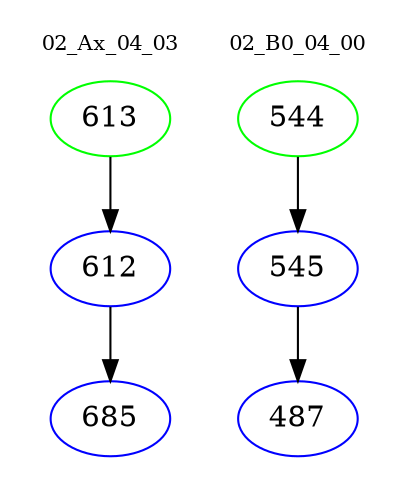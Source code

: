 digraph{
subgraph cluster_0 {
color = white
label = "02_Ax_04_03";
fontsize=10;
T0_613 [label="613", color="green"]
T0_613 -> T0_612 [color="black"]
T0_612 [label="612", color="blue"]
T0_612 -> T0_685 [color="black"]
T0_685 [label="685", color="blue"]
}
subgraph cluster_1 {
color = white
label = "02_B0_04_00";
fontsize=10;
T1_544 [label="544", color="green"]
T1_544 -> T1_545 [color="black"]
T1_545 [label="545", color="blue"]
T1_545 -> T1_487 [color="black"]
T1_487 [label="487", color="blue"]
}
}
